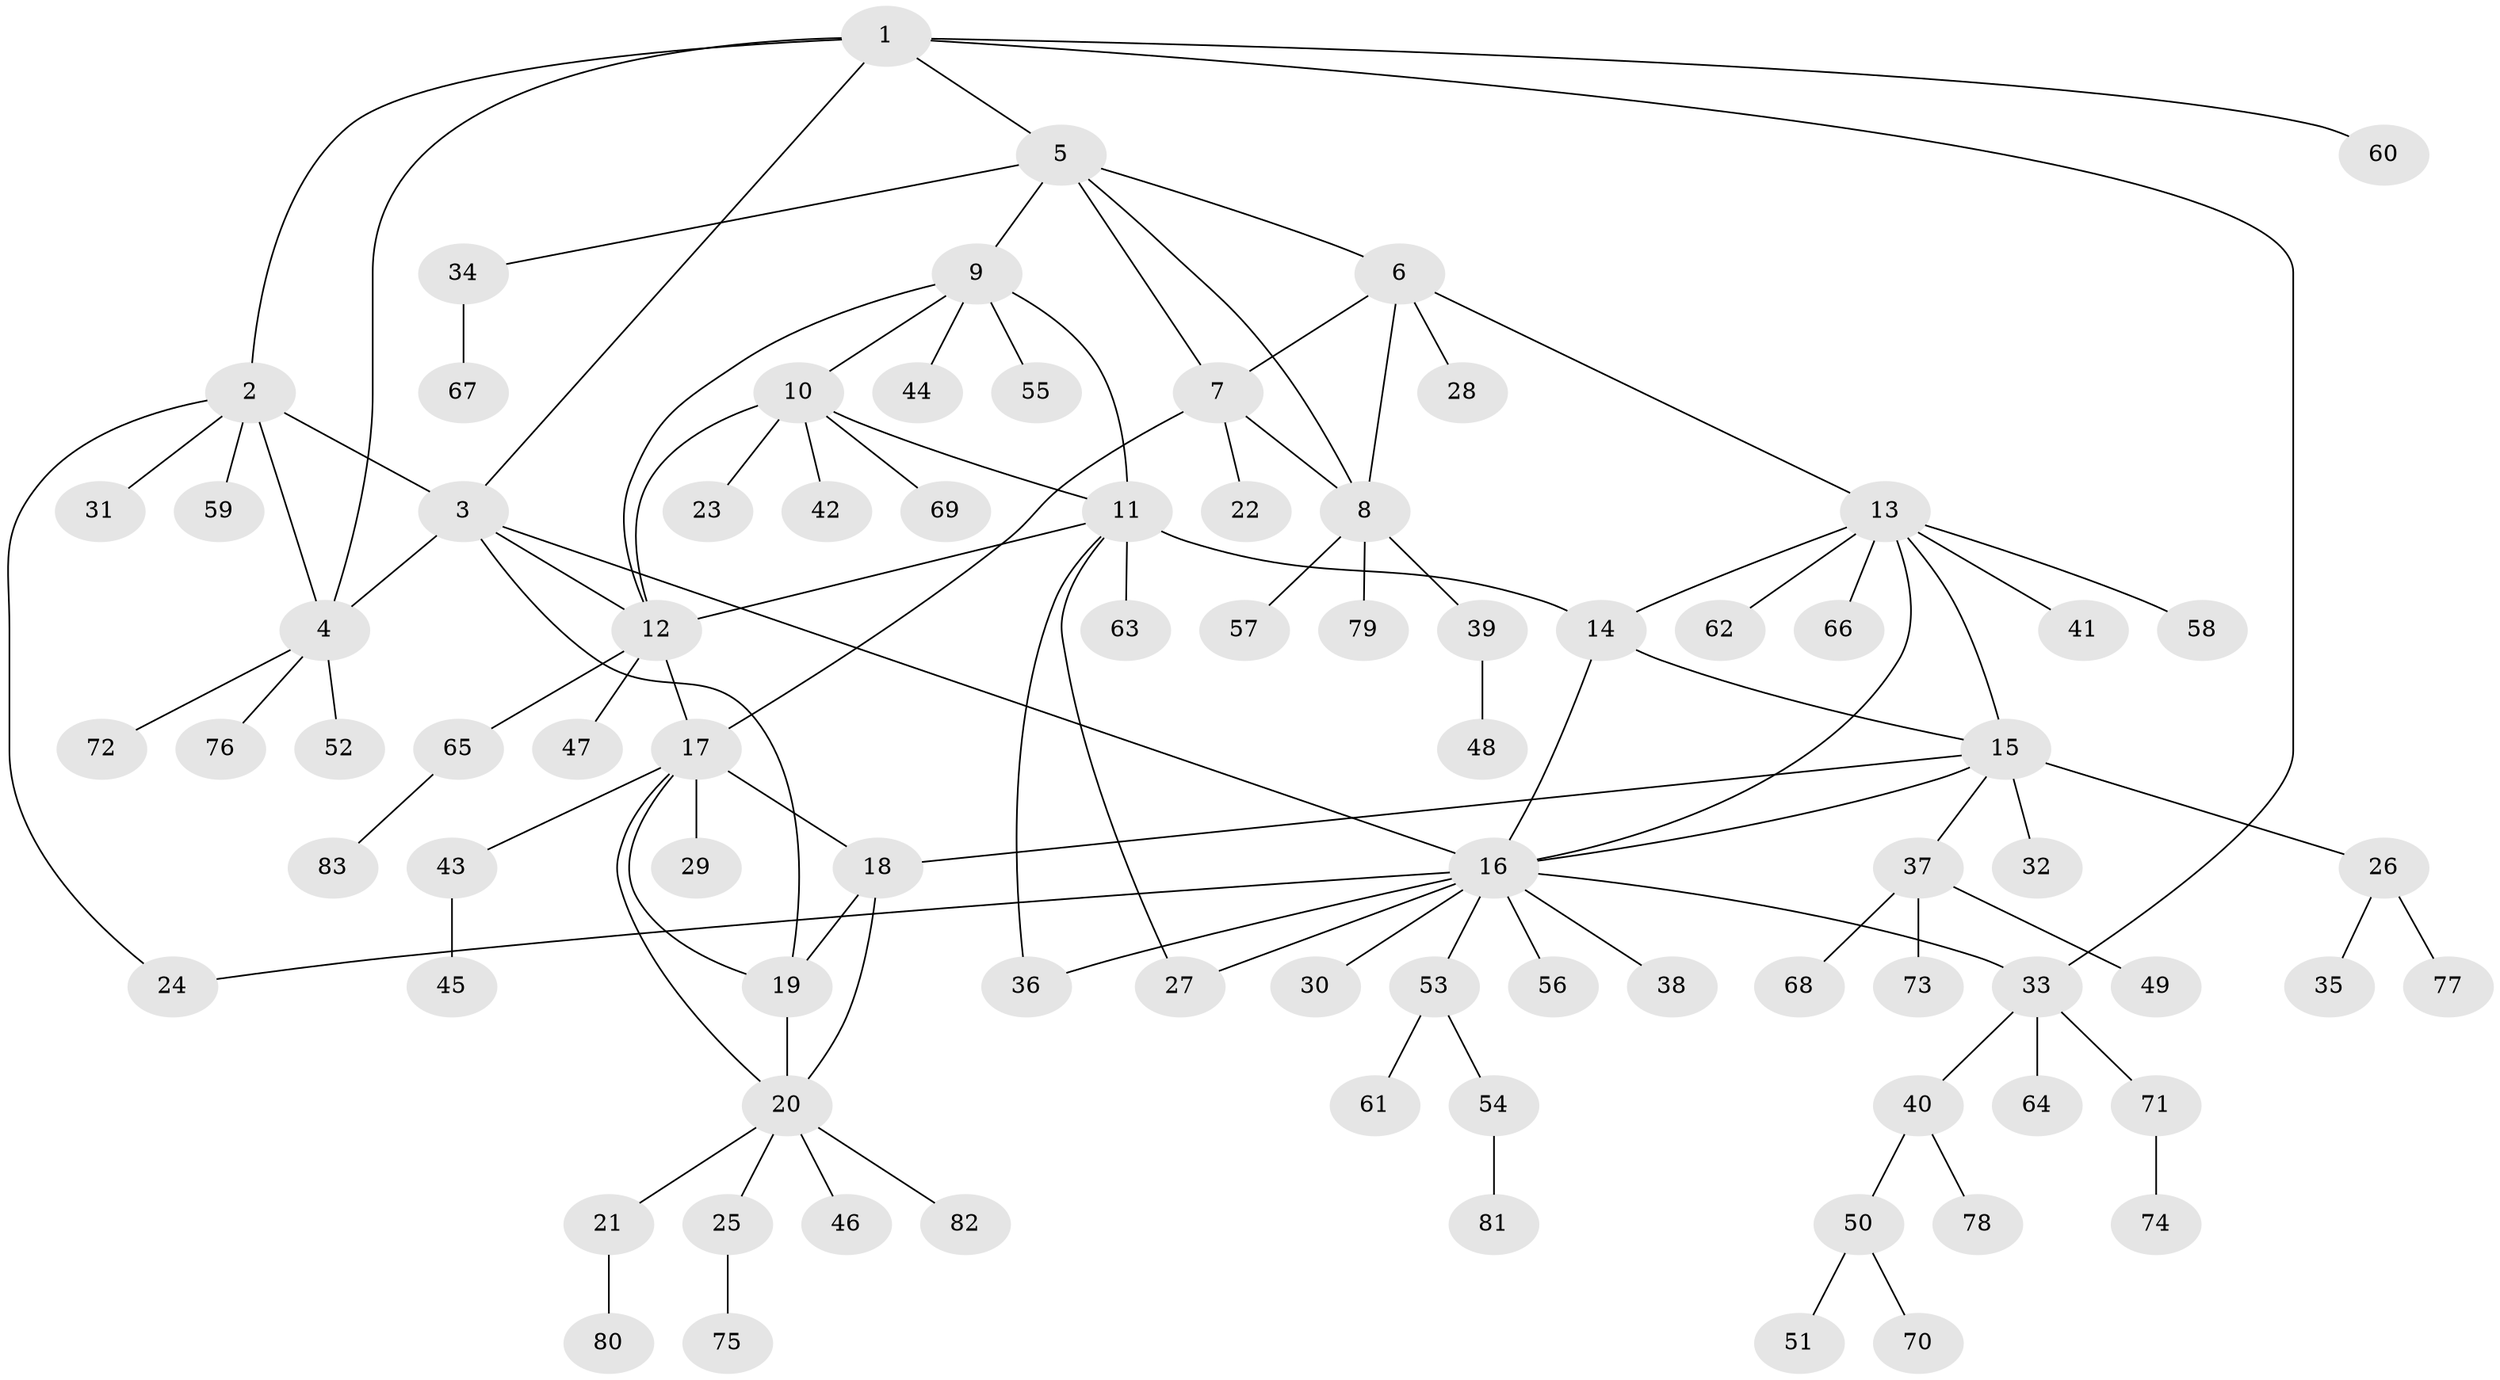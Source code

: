 // Generated by graph-tools (version 1.1) at 2025/55/03/09/25 04:55:53]
// undirected, 83 vertices, 107 edges
graph export_dot {
graph [start="1"]
  node [color=gray90,style=filled];
  1;
  2;
  3;
  4;
  5;
  6;
  7;
  8;
  9;
  10;
  11;
  12;
  13;
  14;
  15;
  16;
  17;
  18;
  19;
  20;
  21;
  22;
  23;
  24;
  25;
  26;
  27;
  28;
  29;
  30;
  31;
  32;
  33;
  34;
  35;
  36;
  37;
  38;
  39;
  40;
  41;
  42;
  43;
  44;
  45;
  46;
  47;
  48;
  49;
  50;
  51;
  52;
  53;
  54;
  55;
  56;
  57;
  58;
  59;
  60;
  61;
  62;
  63;
  64;
  65;
  66;
  67;
  68;
  69;
  70;
  71;
  72;
  73;
  74;
  75;
  76;
  77;
  78;
  79;
  80;
  81;
  82;
  83;
  1 -- 2;
  1 -- 3;
  1 -- 4;
  1 -- 5;
  1 -- 33;
  1 -- 60;
  2 -- 3;
  2 -- 4;
  2 -- 24;
  2 -- 31;
  2 -- 59;
  3 -- 4;
  3 -- 12;
  3 -- 16;
  3 -- 19;
  4 -- 52;
  4 -- 72;
  4 -- 76;
  5 -- 6;
  5 -- 7;
  5 -- 8;
  5 -- 9;
  5 -- 34;
  6 -- 7;
  6 -- 8;
  6 -- 13;
  6 -- 28;
  7 -- 8;
  7 -- 17;
  7 -- 22;
  8 -- 39;
  8 -- 57;
  8 -- 79;
  9 -- 10;
  9 -- 11;
  9 -- 12;
  9 -- 44;
  9 -- 55;
  10 -- 11;
  10 -- 12;
  10 -- 23;
  10 -- 42;
  10 -- 69;
  11 -- 12;
  11 -- 14;
  11 -- 27;
  11 -- 36;
  11 -- 63;
  12 -- 17;
  12 -- 47;
  12 -- 65;
  13 -- 14;
  13 -- 15;
  13 -- 16;
  13 -- 41;
  13 -- 58;
  13 -- 62;
  13 -- 66;
  14 -- 15;
  14 -- 16;
  15 -- 16;
  15 -- 18;
  15 -- 26;
  15 -- 32;
  15 -- 37;
  16 -- 24;
  16 -- 27;
  16 -- 30;
  16 -- 33;
  16 -- 36;
  16 -- 38;
  16 -- 53;
  16 -- 56;
  17 -- 18;
  17 -- 19;
  17 -- 20;
  17 -- 29;
  17 -- 43;
  18 -- 19;
  18 -- 20;
  19 -- 20;
  20 -- 21;
  20 -- 25;
  20 -- 46;
  20 -- 82;
  21 -- 80;
  25 -- 75;
  26 -- 35;
  26 -- 77;
  33 -- 40;
  33 -- 64;
  33 -- 71;
  34 -- 67;
  37 -- 49;
  37 -- 68;
  37 -- 73;
  39 -- 48;
  40 -- 50;
  40 -- 78;
  43 -- 45;
  50 -- 51;
  50 -- 70;
  53 -- 54;
  53 -- 61;
  54 -- 81;
  65 -- 83;
  71 -- 74;
}
